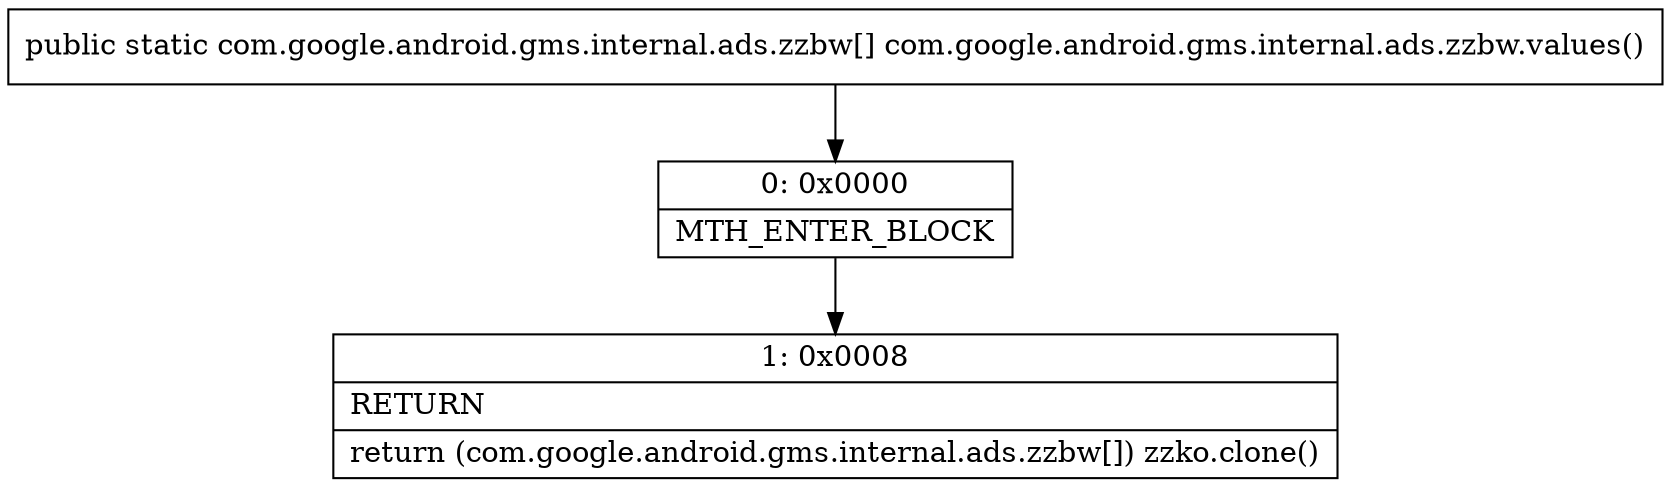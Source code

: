 digraph "CFG forcom.google.android.gms.internal.ads.zzbw.values()[Lcom\/google\/android\/gms\/internal\/ads\/zzbw;" {
Node_0 [shape=record,label="{0\:\ 0x0000|MTH_ENTER_BLOCK\l}"];
Node_1 [shape=record,label="{1\:\ 0x0008|RETURN\l|return (com.google.android.gms.internal.ads.zzbw[]) zzko.clone()\l}"];
MethodNode[shape=record,label="{public static com.google.android.gms.internal.ads.zzbw[] com.google.android.gms.internal.ads.zzbw.values() }"];
MethodNode -> Node_0;
Node_0 -> Node_1;
}

